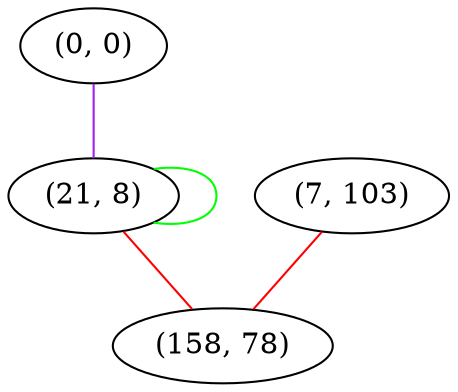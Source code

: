 graph "" {
"(0, 0)";
"(7, 103)";
"(21, 8)";
"(158, 78)";
"(0, 0)" -- "(21, 8)"  [color=purple, key=0, weight=4];
"(7, 103)" -- "(158, 78)"  [color=red, key=0, weight=1];
"(21, 8)" -- "(21, 8)"  [color=green, key=0, weight=2];
"(21, 8)" -- "(158, 78)"  [color=red, key=0, weight=1];
}
